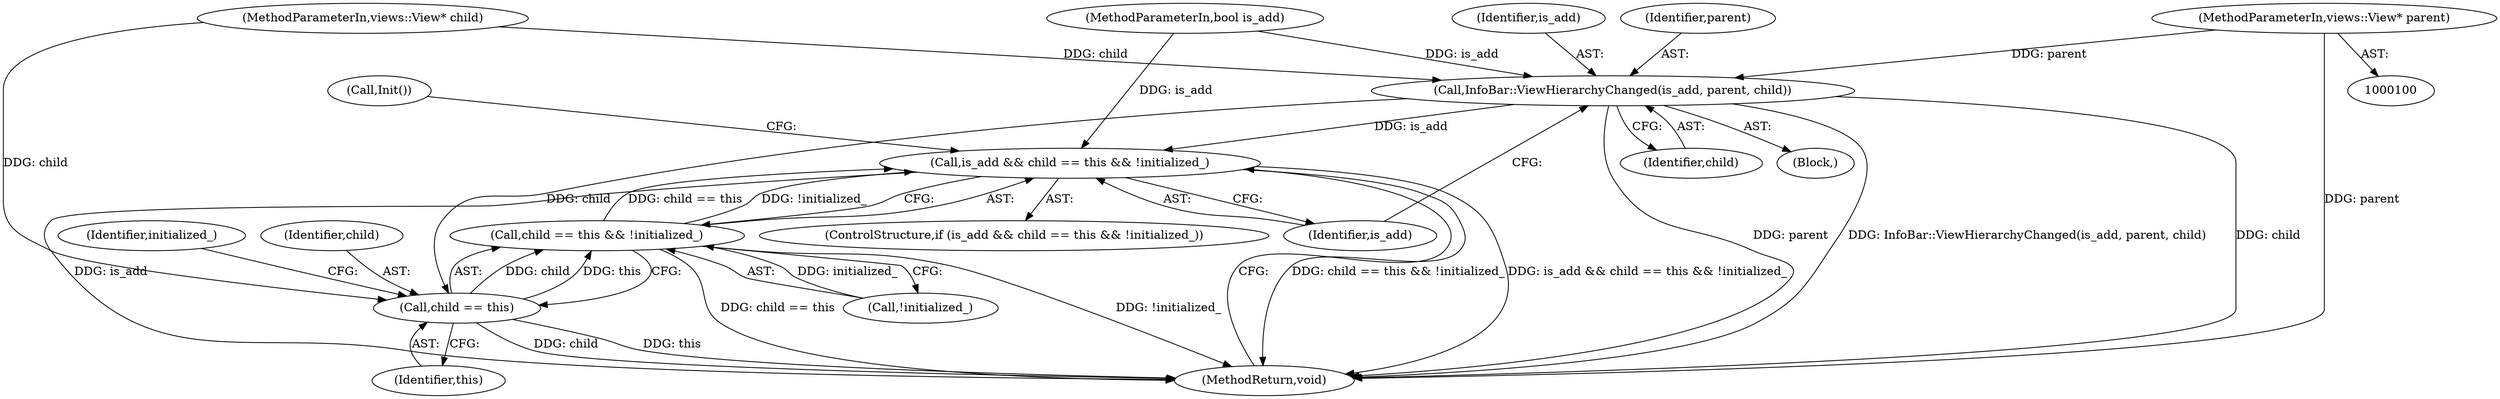 digraph "1_Chrome_fc3c351a3d995f73ead5c92354396a7ec2b14e3f_1@pointer" {
"1000102" [label="(MethodParameterIn,views::View* parent)"];
"1000105" [label="(Call,InfoBar::ViewHierarchyChanged(is_add, parent, child))"];
"1000110" [label="(Call,is_add && child == this && !initialized_)"];
"1000113" [label="(Call,child == this)"];
"1000112" [label="(Call,child == this && !initialized_)"];
"1000109" [label="(ControlStructure,if (is_add && child == this && !initialized_))"];
"1000111" [label="(Identifier,is_add)"];
"1000101" [label="(MethodParameterIn,bool is_add)"];
"1000113" [label="(Call,child == this)"];
"1000115" [label="(Identifier,this)"];
"1000102" [label="(MethodParameterIn,views::View* parent)"];
"1000108" [label="(Identifier,child)"];
"1000110" [label="(Call,is_add && child == this && !initialized_)"];
"1000104" [label="(Block,)"];
"1000103" [label="(MethodParameterIn,views::View* child)"];
"1000112" [label="(Call,child == this && !initialized_)"];
"1000119" [label="(Call,Init())"];
"1000116" [label="(Call,!initialized_)"];
"1000117" [label="(Identifier,initialized_)"];
"1000105" [label="(Call,InfoBar::ViewHierarchyChanged(is_add, parent, child))"];
"1000106" [label="(Identifier,is_add)"];
"1000123" [label="(MethodReturn,void)"];
"1000114" [label="(Identifier,child)"];
"1000107" [label="(Identifier,parent)"];
"1000102" -> "1000100"  [label="AST: "];
"1000102" -> "1000123"  [label="DDG: parent"];
"1000102" -> "1000105"  [label="DDG: parent"];
"1000105" -> "1000104"  [label="AST: "];
"1000105" -> "1000108"  [label="CFG: "];
"1000106" -> "1000105"  [label="AST: "];
"1000107" -> "1000105"  [label="AST: "];
"1000108" -> "1000105"  [label="AST: "];
"1000111" -> "1000105"  [label="CFG: "];
"1000105" -> "1000123"  [label="DDG: child"];
"1000105" -> "1000123"  [label="DDG: parent"];
"1000105" -> "1000123"  [label="DDG: InfoBar::ViewHierarchyChanged(is_add, parent, child)"];
"1000101" -> "1000105"  [label="DDG: is_add"];
"1000103" -> "1000105"  [label="DDG: child"];
"1000105" -> "1000110"  [label="DDG: is_add"];
"1000105" -> "1000113"  [label="DDG: child"];
"1000110" -> "1000109"  [label="AST: "];
"1000110" -> "1000111"  [label="CFG: "];
"1000110" -> "1000112"  [label="CFG: "];
"1000111" -> "1000110"  [label="AST: "];
"1000112" -> "1000110"  [label="AST: "];
"1000119" -> "1000110"  [label="CFG: "];
"1000123" -> "1000110"  [label="CFG: "];
"1000110" -> "1000123"  [label="DDG: child == this && !initialized_"];
"1000110" -> "1000123"  [label="DDG: is_add && child == this && !initialized_"];
"1000110" -> "1000123"  [label="DDG: is_add"];
"1000101" -> "1000110"  [label="DDG: is_add"];
"1000112" -> "1000110"  [label="DDG: child == this"];
"1000112" -> "1000110"  [label="DDG: !initialized_"];
"1000113" -> "1000112"  [label="AST: "];
"1000113" -> "1000115"  [label="CFG: "];
"1000114" -> "1000113"  [label="AST: "];
"1000115" -> "1000113"  [label="AST: "];
"1000117" -> "1000113"  [label="CFG: "];
"1000112" -> "1000113"  [label="CFG: "];
"1000113" -> "1000123"  [label="DDG: child"];
"1000113" -> "1000123"  [label="DDG: this"];
"1000113" -> "1000112"  [label="DDG: child"];
"1000113" -> "1000112"  [label="DDG: this"];
"1000103" -> "1000113"  [label="DDG: child"];
"1000112" -> "1000116"  [label="CFG: "];
"1000116" -> "1000112"  [label="AST: "];
"1000112" -> "1000123"  [label="DDG: child == this"];
"1000112" -> "1000123"  [label="DDG: !initialized_"];
"1000116" -> "1000112"  [label="DDG: initialized_"];
}
